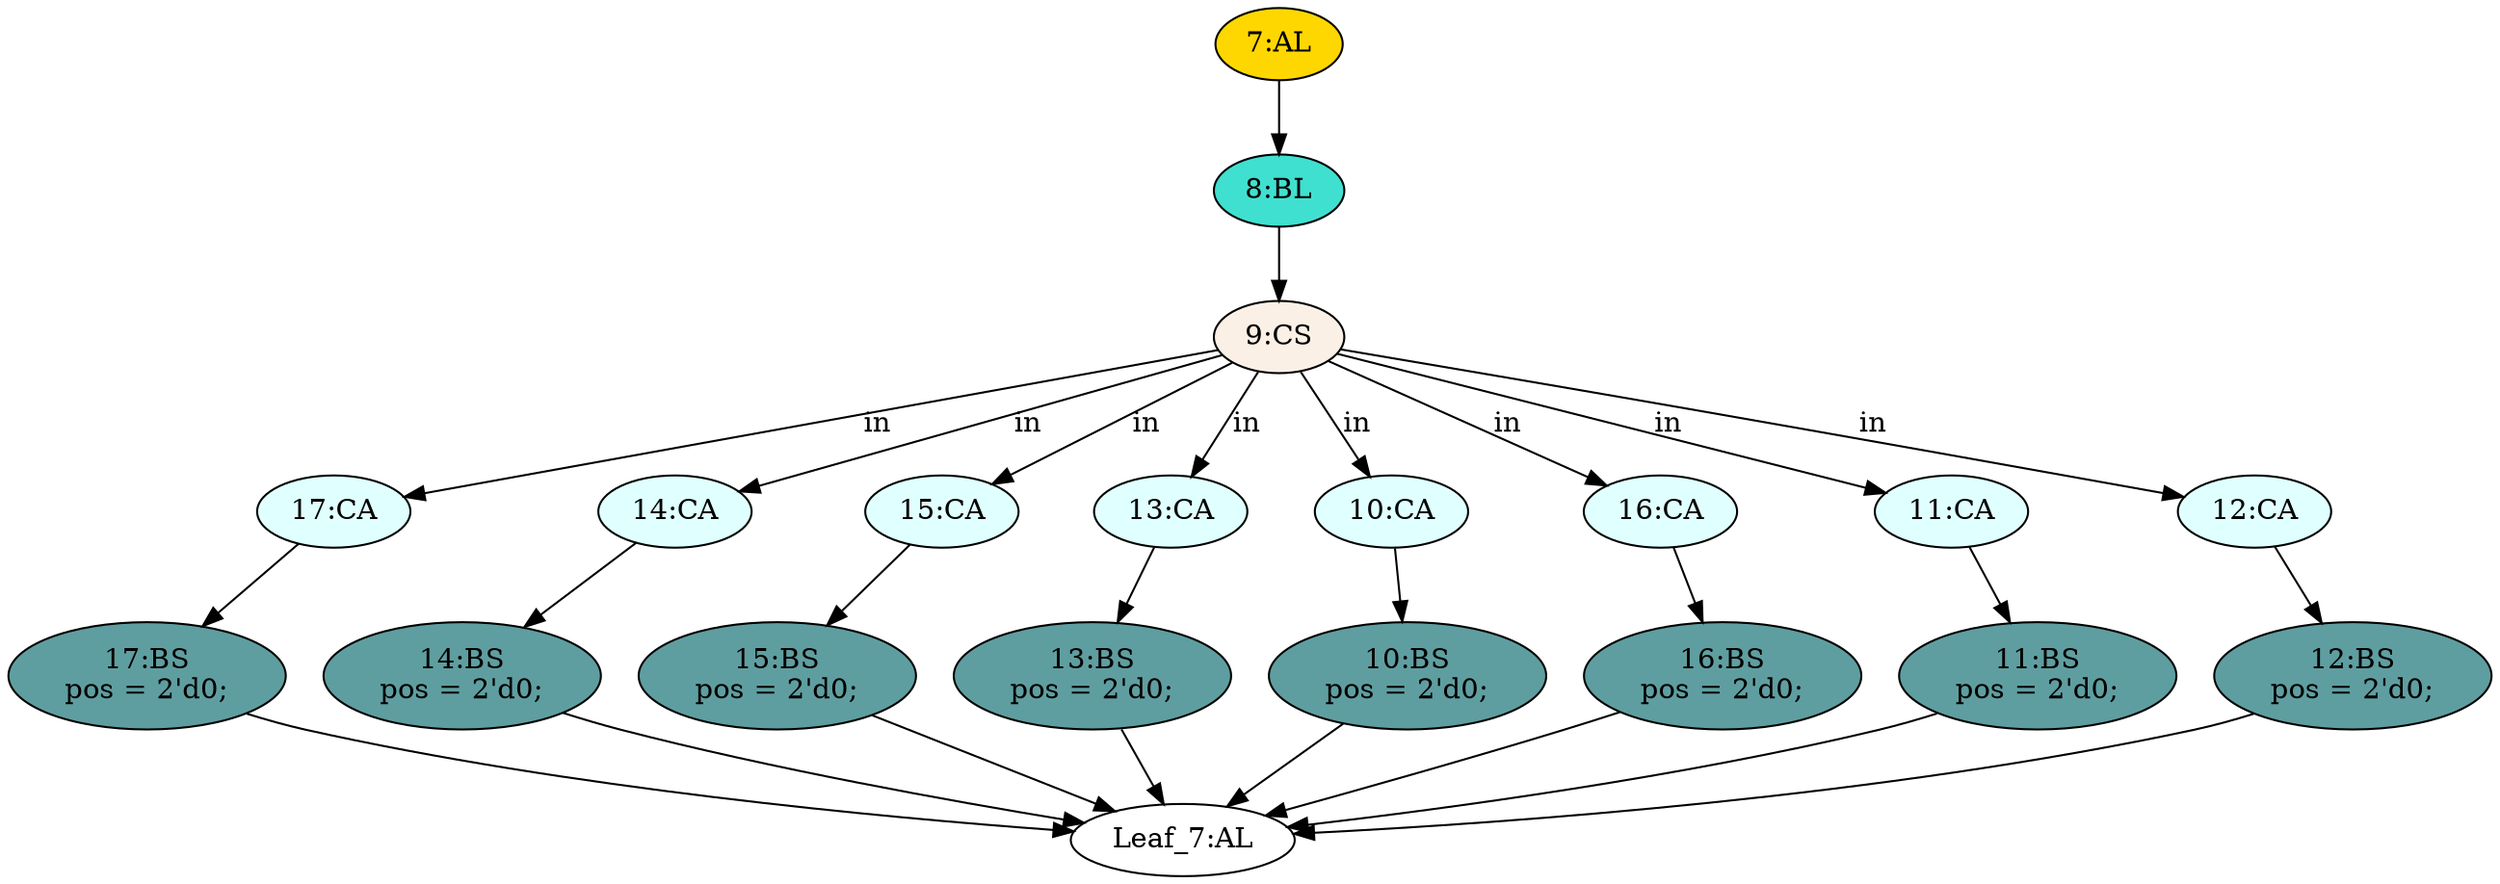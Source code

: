 strict digraph "compose( ,  )" {
	node [label="\N"];
	"17:CA"	[ast="<pyverilog.vparser.ast.Case object at 0x7f65aa760990>",
		fillcolor=lightcyan,
		label="17:CA",
		statements="[]",
		style=filled,
		typ=Case];
	"17:BS"	[ast="<pyverilog.vparser.ast.BlockingSubstitution object at 0x7f65aa760fd0>",
		fillcolor=cadetblue,
		label="17:BS
pos = 2'd0;",
		statements="[<pyverilog.vparser.ast.BlockingSubstitution object at 0x7f65aa760fd0>]",
		style=filled,
		typ=BlockingSubstitution];
	"17:CA" -> "17:BS"	[cond="[]",
		lineno=None];
	"12:BS"	[ast="<pyverilog.vparser.ast.BlockingSubstitution object at 0x7f65aa68e2d0>",
		fillcolor=cadetblue,
		label="12:BS
pos = 2'd0;",
		statements="[<pyverilog.vparser.ast.BlockingSubstitution object at 0x7f65aa68e2d0>]",
		style=filled,
		typ=BlockingSubstitution];
	"Leaf_7:AL"	[def_var="['pos']",
		label="Leaf_7:AL"];
	"12:BS" -> "Leaf_7:AL"	[cond="[]",
		lineno=None];
	"14:CA"	[ast="<pyverilog.vparser.ast.Case object at 0x7f65aa6f1090>",
		fillcolor=lightcyan,
		label="14:CA",
		statements="[]",
		style=filled,
		typ=Case];
	"14:BS"	[ast="<pyverilog.vparser.ast.BlockingSubstitution object at 0x7f65aa6fdc90>",
		fillcolor=cadetblue,
		label="14:BS
pos = 2'd0;",
		statements="[<pyverilog.vparser.ast.BlockingSubstitution object at 0x7f65aa6fdc90>]",
		style=filled,
		typ=BlockingSubstitution];
	"14:CA" -> "14:BS"	[cond="[]",
		lineno=None];
	"8:BL"	[ast="<pyverilog.vparser.ast.Block object at 0x7f65aa6ea090>",
		fillcolor=turquoise,
		label="8:BL",
		statements="[]",
		style=filled,
		typ=Block];
	"9:CS"	[ast="<pyverilog.vparser.ast.CaseStatement object at 0x7f65aa6e6590>",
		fillcolor=linen,
		label="9:CS",
		statements="[]",
		style=filled,
		typ=CaseStatement];
	"8:BL" -> "9:CS"	[cond="[]",
		lineno=None];
	"15:CA"	[ast="<pyverilog.vparser.ast.Case object at 0x7f65aa6e6790>",
		fillcolor=lightcyan,
		label="15:CA",
		statements="[]",
		style=filled,
		typ=Case];
	"15:BS"	[ast="<pyverilog.vparser.ast.BlockingSubstitution object at 0x7f65aa6e6190>",
		fillcolor=cadetblue,
		label="15:BS
pos = 2'd0;",
		statements="[<pyverilog.vparser.ast.BlockingSubstitution object at 0x7f65aa6e6190>]",
		style=filled,
		typ=BlockingSubstitution];
	"15:CA" -> "15:BS"	[cond="[]",
		lineno=None];
	"7:AL"	[ast="<pyverilog.vparser.ast.Always object at 0x7f65aa775110>",
		clk_sens=False,
		fillcolor=gold,
		label="7:AL",
		sens="[]",
		statements="[]",
		style=filled,
		typ=Always,
		use_var="['in']"];
	"7:AL" -> "8:BL"	[cond="[]",
		lineno=None];
	"13:CA"	[ast="<pyverilog.vparser.ast.Case object at 0x7f65aa68ec10>",
		fillcolor=lightcyan,
		label="13:CA",
		statements="[]",
		style=filled,
		typ=Case];
	"13:BS"	[ast="<pyverilog.vparser.ast.BlockingSubstitution object at 0x7f65aa6f1490>",
		fillcolor=cadetblue,
		label="13:BS
pos = 2'd0;",
		statements="[<pyverilog.vparser.ast.BlockingSubstitution object at 0x7f65aa6f1490>]",
		style=filled,
		typ=BlockingSubstitution];
	"13:CA" -> "13:BS"	[cond="[]",
		lineno=None];
	"10:CA"	[ast="<pyverilog.vparser.ast.Case object at 0x7f65aa683690>",
		fillcolor=lightcyan,
		label="10:CA",
		statements="[]",
		style=filled,
		typ=Case];
	"10:BS"	[ast="<pyverilog.vparser.ast.BlockingSubstitution object at 0x7f65aa696850>",
		fillcolor=cadetblue,
		label="10:BS
pos = 2'd0;",
		statements="[<pyverilog.vparser.ast.BlockingSubstitution object at 0x7f65aa696850>]",
		style=filled,
		typ=BlockingSubstitution];
	"10:CA" -> "10:BS"	[cond="[]",
		lineno=None];
	"9:CS" -> "17:CA"	[cond="['in']",
		label=in,
		lineno=9];
	"9:CS" -> "14:CA"	[cond="['in']",
		label=in,
		lineno=9];
	"9:CS" -> "15:CA"	[cond="['in']",
		label=in,
		lineno=9];
	"9:CS" -> "13:CA"	[cond="['in']",
		label=in,
		lineno=9];
	"9:CS" -> "10:CA"	[cond="['in']",
		label=in,
		lineno=9];
	"16:CA"	[ast="<pyverilog.vparser.ast.Case object at 0x7f65aa6e60d0>",
		fillcolor=lightcyan,
		label="16:CA",
		statements="[]",
		style=filled,
		typ=Case];
	"9:CS" -> "16:CA"	[cond="['in']",
		label=in,
		lineno=9];
	"11:CA"	[ast="<pyverilog.vparser.ast.Case object at 0x7f65aa6e3150>",
		fillcolor=lightcyan,
		label="11:CA",
		statements="[]",
		style=filled,
		typ=Case];
	"9:CS" -> "11:CA"	[cond="['in']",
		label=in,
		lineno=9];
	"12:CA"	[ast="<pyverilog.vparser.ast.Case object at 0x7f65aa6e3250>",
		fillcolor=lightcyan,
		label="12:CA",
		statements="[]",
		style=filled,
		typ=Case];
	"9:CS" -> "12:CA"	[cond="['in']",
		label=in,
		lineno=9];
	"16:BS"	[ast="<pyverilog.vparser.ast.BlockingSubstitution object at 0x7f65aab01650>",
		fillcolor=cadetblue,
		label="16:BS
pos = 2'd0;",
		statements="[<pyverilog.vparser.ast.BlockingSubstitution object at 0x7f65aab01650>]",
		style=filled,
		typ=BlockingSubstitution];
	"16:CA" -> "16:BS"	[cond="[]",
		lineno=None];
	"11:BS"	[ast="<pyverilog.vparser.ast.BlockingSubstitution object at 0x7f65aa6e3510>",
		fillcolor=cadetblue,
		label="11:BS
pos = 2'd0;",
		statements="[<pyverilog.vparser.ast.BlockingSubstitution object at 0x7f65aa6e3510>]",
		style=filled,
		typ=BlockingSubstitution];
	"11:CA" -> "11:BS"	[cond="[]",
		lineno=None];
	"17:BS" -> "Leaf_7:AL"	[cond="[]",
		lineno=None];
	"15:BS" -> "Leaf_7:AL"	[cond="[]",
		lineno=None];
	"14:BS" -> "Leaf_7:AL"	[cond="[]",
		lineno=None];
	"12:CA" -> "12:BS"	[cond="[]",
		lineno=None];
	"16:BS" -> "Leaf_7:AL"	[cond="[]",
		lineno=None];
	"10:BS" -> "Leaf_7:AL"	[cond="[]",
		lineno=None];
	"13:BS" -> "Leaf_7:AL"	[cond="[]",
		lineno=None];
	"11:BS" -> "Leaf_7:AL"	[cond="[]",
		lineno=None];
}
